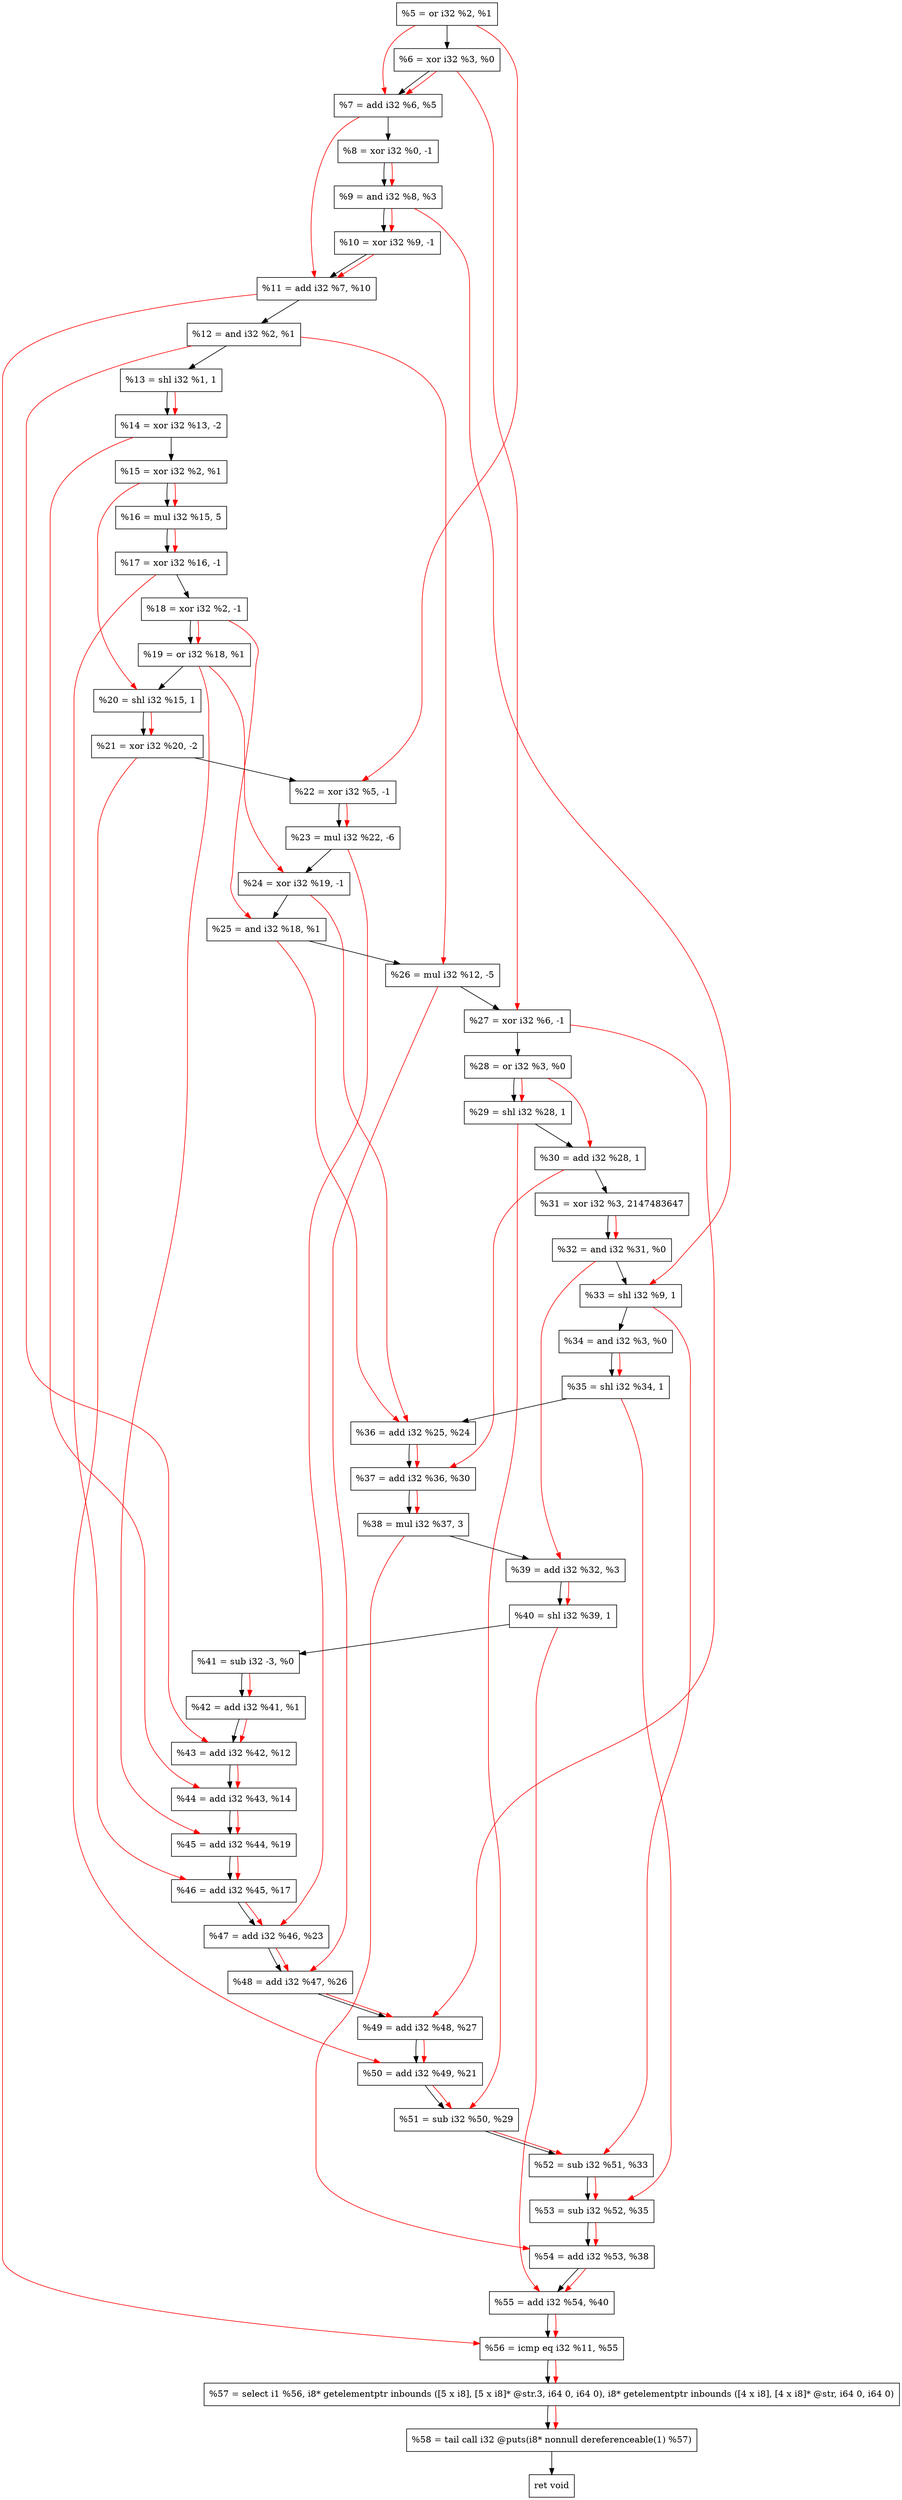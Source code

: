 digraph "DFG for'crackme' function" {
	Node0x203a7c0[shape=record, label="  %5 = or i32 %2, %1"];
	Node0x203a830[shape=record, label="  %6 = xor i32 %3, %0"];
	Node0x203a8a0[shape=record, label="  %7 = add i32 %6, %5"];
	Node0x203af20[shape=record, label="  %8 = xor i32 %0, -1"];
	Node0x203af90[shape=record, label="  %9 = and i32 %8, %3"];
	Node0x203b000[shape=record, label="  %10 = xor i32 %9, -1"];
	Node0x203b070[shape=record, label="  %11 = add i32 %7, %10"];
	Node0x203b0e0[shape=record, label="  %12 = and i32 %2, %1"];
	Node0x203b180[shape=record, label="  %13 = shl i32 %1, 1"];
	Node0x203b220[shape=record, label="  %14 = xor i32 %13, -2"];
	Node0x203b290[shape=record, label="  %15 = xor i32 %2, %1"];
	Node0x203b330[shape=record, label="  %16 = mul i32 %15, 5"];
	Node0x203b3a0[shape=record, label="  %17 = xor i32 %16, -1"];
	Node0x203b410[shape=record, label="  %18 = xor i32 %2, -1"];
	Node0x203b480[shape=record, label="  %19 = or i32 %18, %1"];
	Node0x203b4f0[shape=record, label="  %20 = shl i32 %15, 1"];
	Node0x203b560[shape=record, label="  %21 = xor i32 %20, -2"];
	Node0x203b5d0[shape=record, label="  %22 = xor i32 %5, -1"];
	Node0x203b670[shape=record, label="  %23 = mul i32 %22, -6"];
	Node0x203b6e0[shape=record, label="  %24 = xor i32 %19, -1"];
	Node0x203b750[shape=record, label="  %25 = and i32 %18, %1"];
	Node0x203b7f0[shape=record, label="  %26 = mul i32 %12, -5"];
	Node0x203b860[shape=record, label="  %27 = xor i32 %6, -1"];
	Node0x203b8d0[shape=record, label="  %28 = or i32 %3, %0"];
	Node0x203b940[shape=record, label="  %29 = shl i32 %28, 1"];
	Node0x203b9b0[shape=record, label="  %30 = add i32 %28, 1"];
	Node0x203ba50[shape=record, label="  %31 = xor i32 %3, 2147483647"];
	Node0x203bac0[shape=record, label="  %32 = and i32 %31, %0"];
	Node0x203bd40[shape=record, label="  %33 = shl i32 %9, 1"];
	Node0x203bdb0[shape=record, label="  %34 = and i32 %3, %0"];
	Node0x203be20[shape=record, label="  %35 = shl i32 %34, 1"];
	Node0x203be90[shape=record, label="  %36 = add i32 %25, %24"];
	Node0x203bf00[shape=record, label="  %37 = add i32 %36, %30"];
	Node0x203bfa0[shape=record, label="  %38 = mul i32 %37, 3"];
	Node0x203c010[shape=record, label="  %39 = add i32 %32, %3"];
	Node0x203c080[shape=record, label="  %40 = shl i32 %39, 1"];
	Node0x203c120[shape=record, label="  %41 = sub i32 -3, %0"];
	Node0x203c190[shape=record, label="  %42 = add i32 %41, %1"];
	Node0x203c200[shape=record, label="  %43 = add i32 %42, %12"];
	Node0x203c270[shape=record, label="  %44 = add i32 %43, %14"];
	Node0x203c2e0[shape=record, label="  %45 = add i32 %44, %19"];
	Node0x203c350[shape=record, label="  %46 = add i32 %45, %17"];
	Node0x203c3c0[shape=record, label="  %47 = add i32 %46, %23"];
	Node0x203c430[shape=record, label="  %48 = add i32 %47, %26"];
	Node0x203c4a0[shape=record, label="  %49 = add i32 %48, %27"];
	Node0x203c510[shape=record, label="  %50 = add i32 %49, %21"];
	Node0x203c580[shape=record, label="  %51 = sub i32 %50, %29"];
	Node0x203c5f0[shape=record, label="  %52 = sub i32 %51, %33"];
	Node0x203c660[shape=record, label="  %53 = sub i32 %52, %35"];
	Node0x203c6d0[shape=record, label="  %54 = add i32 %53, %38"];
	Node0x203c740[shape=record, label="  %55 = add i32 %54, %40"];
	Node0x203c7b0[shape=record, label="  %56 = icmp eq i32 %11, %55"];
	Node0x1fdb268[shape=record, label="  %57 = select i1 %56, i8* getelementptr inbounds ([5 x i8], [5 x i8]* @str.3, i64 0, i64 0), i8* getelementptr inbounds ([4 x i8], [4 x i8]* @str, i64 0, i64 0)"];
	Node0x203cc50[shape=record, label="  %58 = tail call i32 @puts(i8* nonnull dereferenceable(1) %57)"];
	Node0x203cca0[shape=record, label="  ret void"];
	Node0x203a7c0 -> Node0x203a830;
	Node0x203a830 -> Node0x203a8a0;
	Node0x203a8a0 -> Node0x203af20;
	Node0x203af20 -> Node0x203af90;
	Node0x203af90 -> Node0x203b000;
	Node0x203b000 -> Node0x203b070;
	Node0x203b070 -> Node0x203b0e0;
	Node0x203b0e0 -> Node0x203b180;
	Node0x203b180 -> Node0x203b220;
	Node0x203b220 -> Node0x203b290;
	Node0x203b290 -> Node0x203b330;
	Node0x203b330 -> Node0x203b3a0;
	Node0x203b3a0 -> Node0x203b410;
	Node0x203b410 -> Node0x203b480;
	Node0x203b480 -> Node0x203b4f0;
	Node0x203b4f0 -> Node0x203b560;
	Node0x203b560 -> Node0x203b5d0;
	Node0x203b5d0 -> Node0x203b670;
	Node0x203b670 -> Node0x203b6e0;
	Node0x203b6e0 -> Node0x203b750;
	Node0x203b750 -> Node0x203b7f0;
	Node0x203b7f0 -> Node0x203b860;
	Node0x203b860 -> Node0x203b8d0;
	Node0x203b8d0 -> Node0x203b940;
	Node0x203b940 -> Node0x203b9b0;
	Node0x203b9b0 -> Node0x203ba50;
	Node0x203ba50 -> Node0x203bac0;
	Node0x203bac0 -> Node0x203bd40;
	Node0x203bd40 -> Node0x203bdb0;
	Node0x203bdb0 -> Node0x203be20;
	Node0x203be20 -> Node0x203be90;
	Node0x203be90 -> Node0x203bf00;
	Node0x203bf00 -> Node0x203bfa0;
	Node0x203bfa0 -> Node0x203c010;
	Node0x203c010 -> Node0x203c080;
	Node0x203c080 -> Node0x203c120;
	Node0x203c120 -> Node0x203c190;
	Node0x203c190 -> Node0x203c200;
	Node0x203c200 -> Node0x203c270;
	Node0x203c270 -> Node0x203c2e0;
	Node0x203c2e0 -> Node0x203c350;
	Node0x203c350 -> Node0x203c3c0;
	Node0x203c3c0 -> Node0x203c430;
	Node0x203c430 -> Node0x203c4a0;
	Node0x203c4a0 -> Node0x203c510;
	Node0x203c510 -> Node0x203c580;
	Node0x203c580 -> Node0x203c5f0;
	Node0x203c5f0 -> Node0x203c660;
	Node0x203c660 -> Node0x203c6d0;
	Node0x203c6d0 -> Node0x203c740;
	Node0x203c740 -> Node0x203c7b0;
	Node0x203c7b0 -> Node0x1fdb268;
	Node0x1fdb268 -> Node0x203cc50;
	Node0x203cc50 -> Node0x203cca0;
edge [color=red]
	Node0x203a830 -> Node0x203a8a0;
	Node0x203a7c0 -> Node0x203a8a0;
	Node0x203af20 -> Node0x203af90;
	Node0x203af90 -> Node0x203b000;
	Node0x203a8a0 -> Node0x203b070;
	Node0x203b000 -> Node0x203b070;
	Node0x203b180 -> Node0x203b220;
	Node0x203b290 -> Node0x203b330;
	Node0x203b330 -> Node0x203b3a0;
	Node0x203b410 -> Node0x203b480;
	Node0x203b290 -> Node0x203b4f0;
	Node0x203b4f0 -> Node0x203b560;
	Node0x203a7c0 -> Node0x203b5d0;
	Node0x203b5d0 -> Node0x203b670;
	Node0x203b480 -> Node0x203b6e0;
	Node0x203b410 -> Node0x203b750;
	Node0x203b0e0 -> Node0x203b7f0;
	Node0x203a830 -> Node0x203b860;
	Node0x203b8d0 -> Node0x203b940;
	Node0x203b8d0 -> Node0x203b9b0;
	Node0x203ba50 -> Node0x203bac0;
	Node0x203af90 -> Node0x203bd40;
	Node0x203bdb0 -> Node0x203be20;
	Node0x203b750 -> Node0x203be90;
	Node0x203b6e0 -> Node0x203be90;
	Node0x203be90 -> Node0x203bf00;
	Node0x203b9b0 -> Node0x203bf00;
	Node0x203bf00 -> Node0x203bfa0;
	Node0x203bac0 -> Node0x203c010;
	Node0x203c010 -> Node0x203c080;
	Node0x203c120 -> Node0x203c190;
	Node0x203c190 -> Node0x203c200;
	Node0x203b0e0 -> Node0x203c200;
	Node0x203c200 -> Node0x203c270;
	Node0x203b220 -> Node0x203c270;
	Node0x203c270 -> Node0x203c2e0;
	Node0x203b480 -> Node0x203c2e0;
	Node0x203c2e0 -> Node0x203c350;
	Node0x203b3a0 -> Node0x203c350;
	Node0x203c350 -> Node0x203c3c0;
	Node0x203b670 -> Node0x203c3c0;
	Node0x203c3c0 -> Node0x203c430;
	Node0x203b7f0 -> Node0x203c430;
	Node0x203c430 -> Node0x203c4a0;
	Node0x203b860 -> Node0x203c4a0;
	Node0x203c4a0 -> Node0x203c510;
	Node0x203b560 -> Node0x203c510;
	Node0x203c510 -> Node0x203c580;
	Node0x203b940 -> Node0x203c580;
	Node0x203c580 -> Node0x203c5f0;
	Node0x203bd40 -> Node0x203c5f0;
	Node0x203c5f0 -> Node0x203c660;
	Node0x203be20 -> Node0x203c660;
	Node0x203c660 -> Node0x203c6d0;
	Node0x203bfa0 -> Node0x203c6d0;
	Node0x203c6d0 -> Node0x203c740;
	Node0x203c080 -> Node0x203c740;
	Node0x203b070 -> Node0x203c7b0;
	Node0x203c740 -> Node0x203c7b0;
	Node0x203c7b0 -> Node0x1fdb268;
	Node0x1fdb268 -> Node0x203cc50;
}
